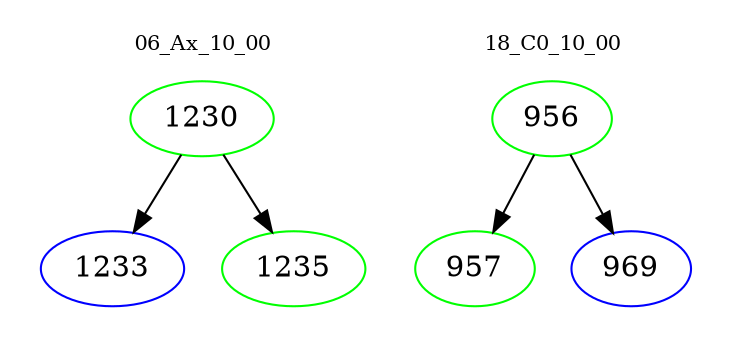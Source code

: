 digraph{
subgraph cluster_0 {
color = white
label = "06_Ax_10_00";
fontsize=10;
T0_1230 [label="1230", color="green"]
T0_1230 -> T0_1233 [color="black"]
T0_1233 [label="1233", color="blue"]
T0_1230 -> T0_1235 [color="black"]
T0_1235 [label="1235", color="green"]
}
subgraph cluster_1 {
color = white
label = "18_C0_10_00";
fontsize=10;
T1_956 [label="956", color="green"]
T1_956 -> T1_957 [color="black"]
T1_957 [label="957", color="green"]
T1_956 -> T1_969 [color="black"]
T1_969 [label="969", color="blue"]
}
}

